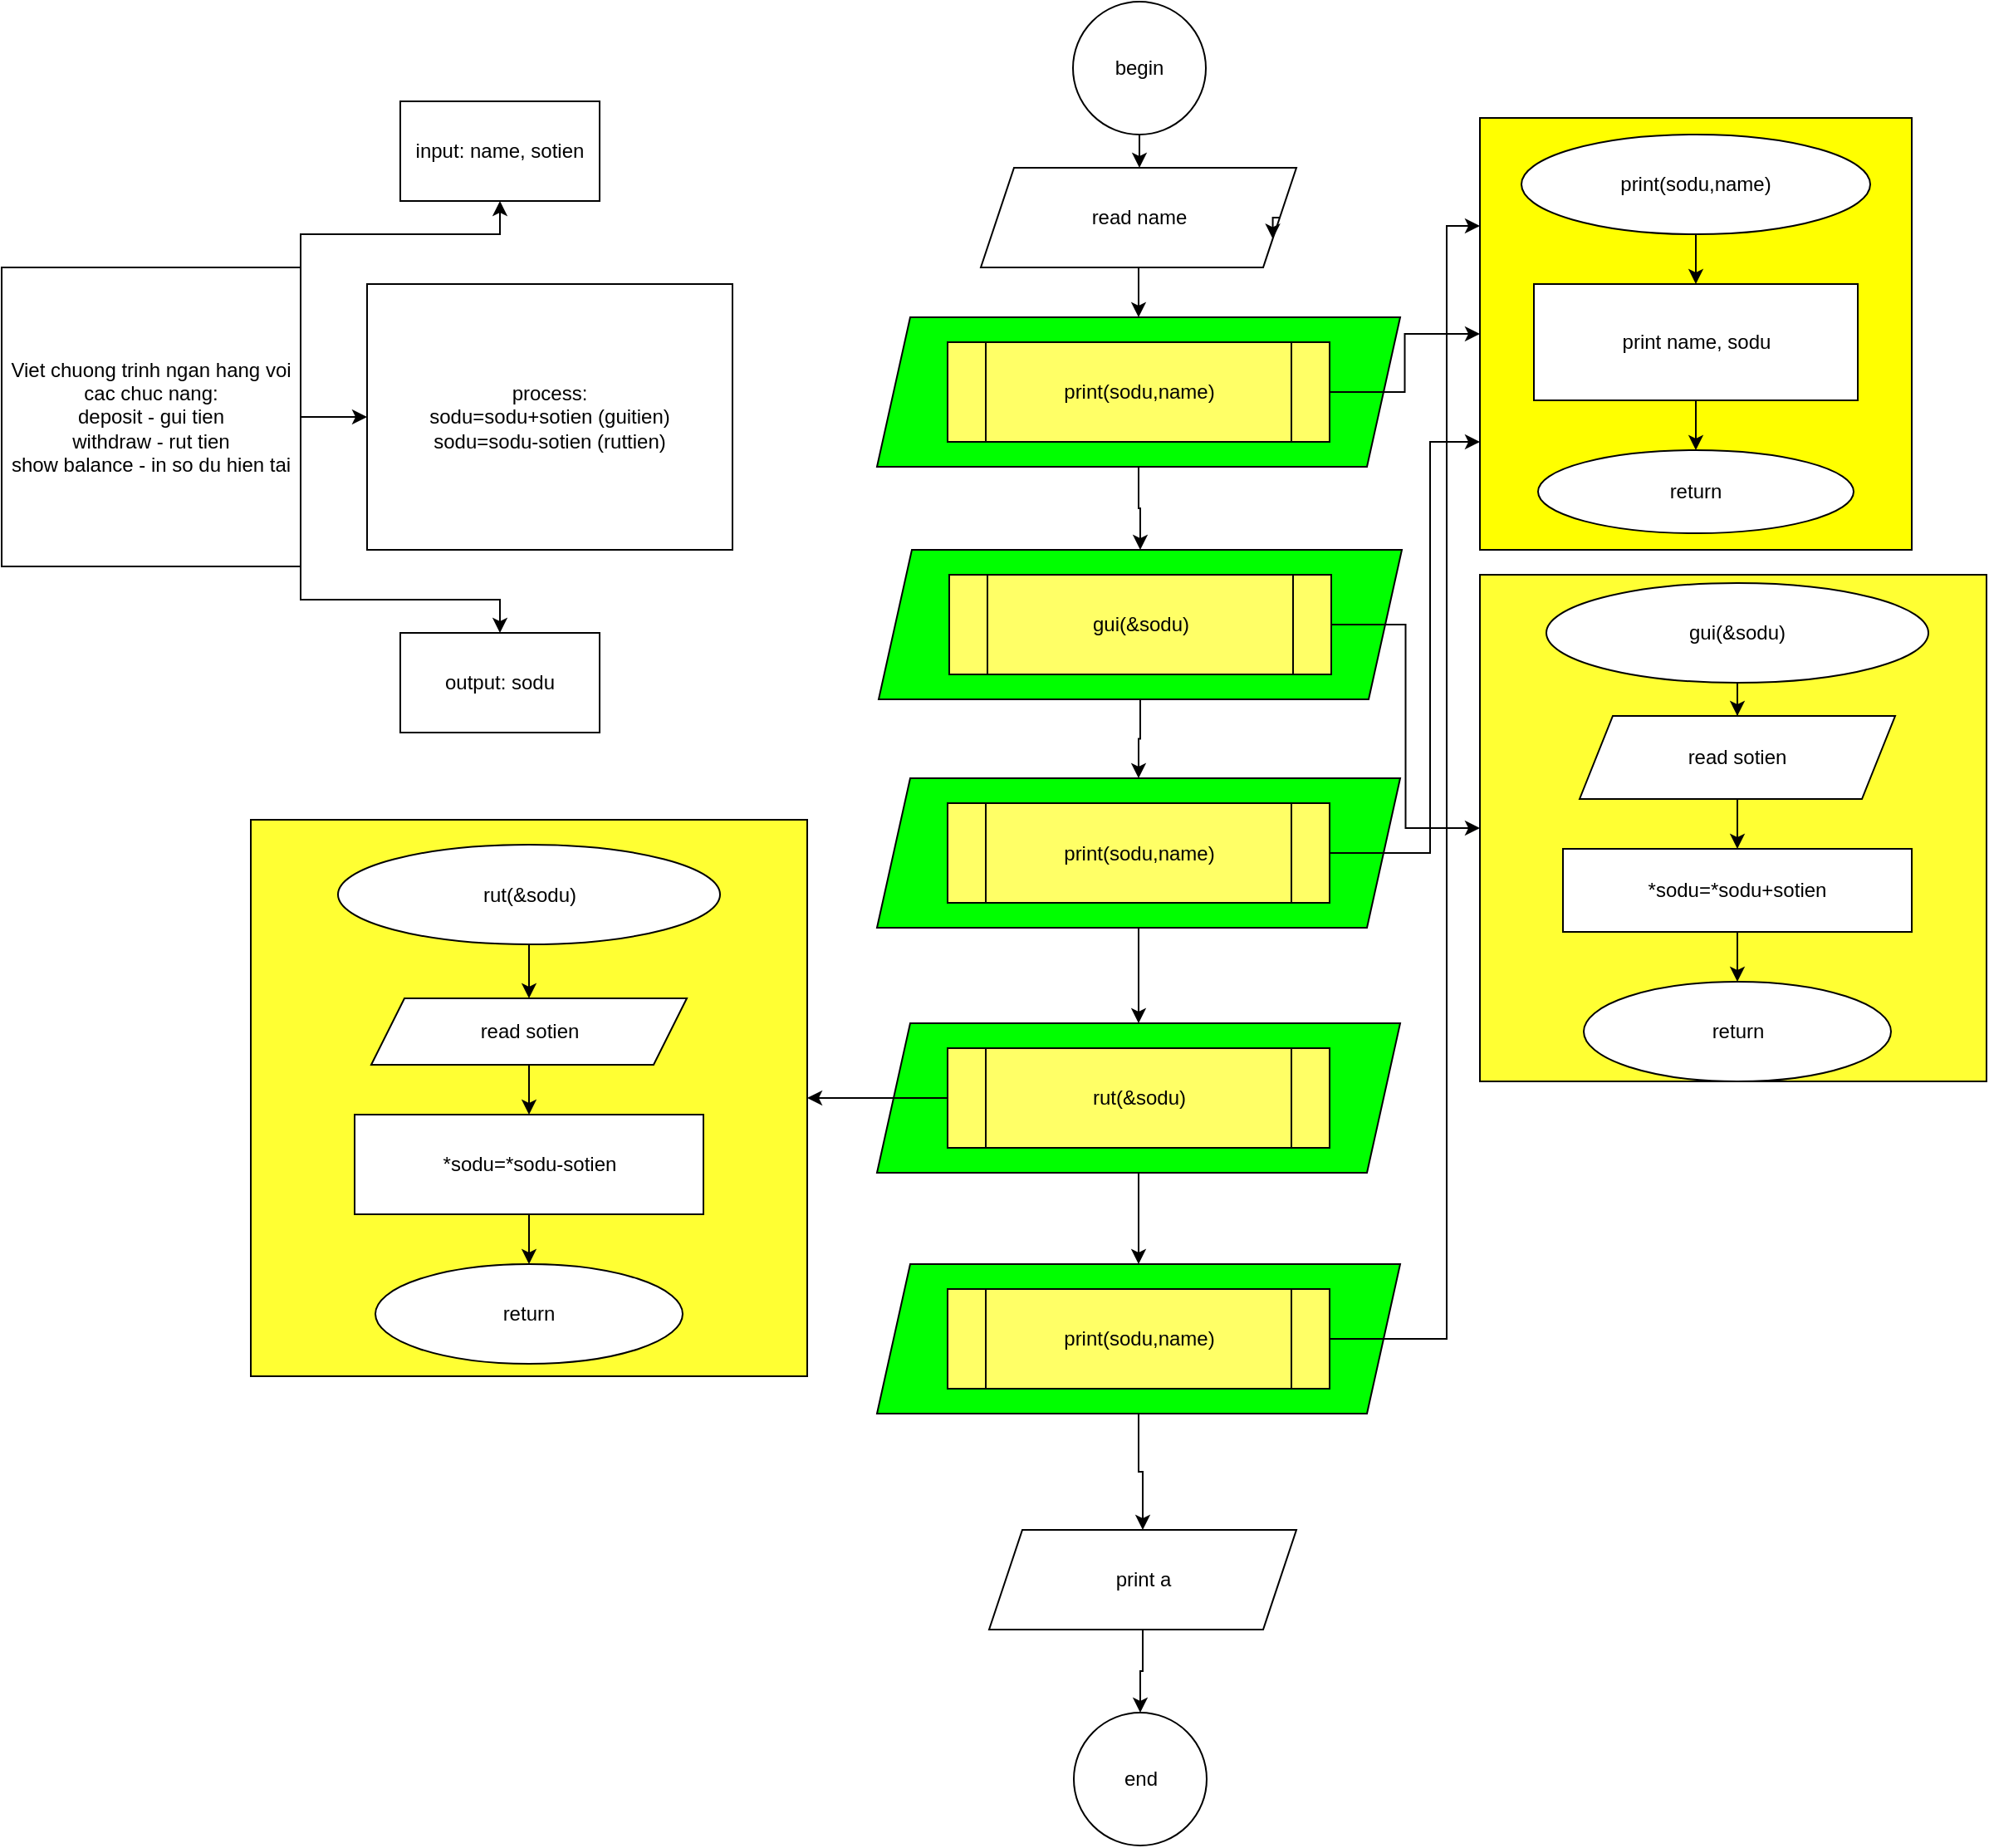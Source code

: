 <mxfile version="21.1.2" type="device">
  <diagram name="Page-1" id="Xq9pOM4AL3ZSUUl4AXzp">
    <mxGraphModel dx="3058" dy="2152" grid="1" gridSize="10" guides="1" tooltips="1" connect="1" arrows="1" fold="1" page="1" pageScale="1" pageWidth="850" pageHeight="1100" math="0" shadow="0">
      <root>
        <mxCell id="0" />
        <mxCell id="1" parent="0" />
        <mxCell id="CUTSN-miUmByQ_pqvZb4-1" style="edgeStyle=orthogonalEdgeStyle;rounded=0;orthogonalLoop=1;jettySize=auto;html=1;entryX=0.5;entryY=0;entryDx=0;entryDy=0;" edge="1" parent="1" source="CUTSN-miUmByQ_pqvZb4-2" target="CUTSN-miUmByQ_pqvZb4-34">
          <mxGeometry relative="1" as="geometry">
            <mxPoint x="425.5" y="140" as="targetPoint" />
          </mxGeometry>
        </mxCell>
        <mxCell id="CUTSN-miUmByQ_pqvZb4-2" value="begin" style="ellipse;whiteSpace=wrap;html=1;aspect=fixed;" vertex="1" parent="1">
          <mxGeometry x="385" y="-40" width="80" height="80" as="geometry" />
        </mxCell>
        <mxCell id="CUTSN-miUmByQ_pqvZb4-3" value="end" style="ellipse;whiteSpace=wrap;html=1;aspect=fixed;" vertex="1" parent="1">
          <mxGeometry x="385.5" y="990" width="80" height="80" as="geometry" />
        </mxCell>
        <mxCell id="CUTSN-miUmByQ_pqvZb4-4" style="edgeStyle=orthogonalEdgeStyle;rounded=0;orthogonalLoop=1;jettySize=auto;html=1;entryX=0.5;entryY=0;entryDx=0;entryDy=0;exitX=0.5;exitY=1;exitDx=0;exitDy=0;" edge="1" parent="1" source="CUTSN-miUmByQ_pqvZb4-36" target="CUTSN-miUmByQ_pqvZb4-15">
          <mxGeometry relative="1" as="geometry">
            <mxPoint x="426" y="370" as="targetPoint" />
            <mxPoint x="425.5" y="240" as="sourcePoint" />
          </mxGeometry>
        </mxCell>
        <mxCell id="CUTSN-miUmByQ_pqvZb4-8" value="" style="whiteSpace=wrap;html=1;aspect=fixed;fillColor=#FFFF00;" vertex="1" parent="1">
          <mxGeometry x="630" y="30" width="260" height="260" as="geometry" />
        </mxCell>
        <mxCell id="CUTSN-miUmByQ_pqvZb4-9" style="edgeStyle=orthogonalEdgeStyle;rounded=0;orthogonalLoop=1;jettySize=auto;html=1;entryX=0.5;entryY=0;entryDx=0;entryDy=0;" edge="1" parent="1" source="CUTSN-miUmByQ_pqvZb4-10" target="CUTSN-miUmByQ_pqvZb4-14">
          <mxGeometry relative="1" as="geometry" />
        </mxCell>
        <mxCell id="CUTSN-miUmByQ_pqvZb4-10" value="print(sodu,name)" style="ellipse;whiteSpace=wrap;html=1;" vertex="1" parent="1">
          <mxGeometry x="655" y="40" width="210" height="60" as="geometry" />
        </mxCell>
        <mxCell id="CUTSN-miUmByQ_pqvZb4-11" style="edgeStyle=orthogonalEdgeStyle;rounded=0;orthogonalLoop=1;jettySize=auto;html=1;exitX=0.5;exitY=1;exitDx=0;exitDy=0;" edge="1" parent="1" source="CUTSN-miUmByQ_pqvZb4-10" target="CUTSN-miUmByQ_pqvZb4-10">
          <mxGeometry relative="1" as="geometry" />
        </mxCell>
        <mxCell id="CUTSN-miUmByQ_pqvZb4-12" value="return" style="ellipse;whiteSpace=wrap;html=1;" vertex="1" parent="1">
          <mxGeometry x="665" y="230" width="190" height="50" as="geometry" />
        </mxCell>
        <mxCell id="CUTSN-miUmByQ_pqvZb4-13" style="edgeStyle=orthogonalEdgeStyle;rounded=0;orthogonalLoop=1;jettySize=auto;html=1;entryX=0.5;entryY=0;entryDx=0;entryDy=0;" edge="1" parent="1" source="CUTSN-miUmByQ_pqvZb4-14" target="CUTSN-miUmByQ_pqvZb4-12">
          <mxGeometry relative="1" as="geometry" />
        </mxCell>
        <mxCell id="CUTSN-miUmByQ_pqvZb4-14" value="print name, sodu" style="rounded=0;whiteSpace=wrap;html=1;" vertex="1" parent="1">
          <mxGeometry x="662.5" y="130" width="195" height="70" as="geometry" />
        </mxCell>
        <mxCell id="CUTSN-miUmByQ_pqvZb4-69" style="edgeStyle=orthogonalEdgeStyle;rounded=0;orthogonalLoop=1;jettySize=auto;html=1;entryX=0.5;entryY=0;entryDx=0;entryDy=0;" edge="1" parent="1" source="CUTSN-miUmByQ_pqvZb4-15" target="CUTSN-miUmByQ_pqvZb4-67">
          <mxGeometry relative="1" as="geometry" />
        </mxCell>
        <mxCell id="CUTSN-miUmByQ_pqvZb4-15" value="" style="shape=parallelogram;perimeter=parallelogramPerimeter;whiteSpace=wrap;html=1;fixedSize=1;fillColor=#00FF00;" vertex="1" parent="1">
          <mxGeometry x="268" y="290" width="315" height="90" as="geometry" />
        </mxCell>
        <mxCell id="CUTSN-miUmByQ_pqvZb4-17" style="edgeStyle=orthogonalEdgeStyle;rounded=0;orthogonalLoop=1;jettySize=auto;html=1;exitX=1;exitY=0.5;exitDx=0;exitDy=0;" edge="1" parent="1" source="CUTSN-miUmByQ_pqvZb4-18" target="CUTSN-miUmByQ_pqvZb4-21">
          <mxGeometry relative="1" as="geometry">
            <mxPoint x="670" y="415.353" as="targetPoint" />
          </mxGeometry>
        </mxCell>
        <mxCell id="CUTSN-miUmByQ_pqvZb4-18" value="gui(&amp;amp;sodu)" style="shape=process;whiteSpace=wrap;html=1;backgroundOutline=1;fillColor=#FFFF66;" vertex="1" parent="1">
          <mxGeometry x="310.5" y="305" width="230" height="60" as="geometry" />
        </mxCell>
        <mxCell id="CUTSN-miUmByQ_pqvZb4-19" style="edgeStyle=orthogonalEdgeStyle;rounded=0;orthogonalLoop=1;jettySize=auto;html=1;entryX=0.5;entryY=0;entryDx=0;entryDy=0;" edge="1" parent="1" source="CUTSN-miUmByQ_pqvZb4-20" target="CUTSN-miUmByQ_pqvZb4-3">
          <mxGeometry relative="1" as="geometry" />
        </mxCell>
        <mxCell id="CUTSN-miUmByQ_pqvZb4-20" value="print a" style="shape=parallelogram;perimeter=parallelogramPerimeter;whiteSpace=wrap;html=1;fixedSize=1;" vertex="1" parent="1">
          <mxGeometry x="334.5" y="880" width="185" height="60" as="geometry" />
        </mxCell>
        <mxCell id="CUTSN-miUmByQ_pqvZb4-21" value="" style="whiteSpace=wrap;html=1;aspect=fixed;fillColor=#FFFF33;" vertex="1" parent="1">
          <mxGeometry x="630" y="305" width="305" height="305" as="geometry" />
        </mxCell>
        <mxCell id="CUTSN-miUmByQ_pqvZb4-50" style="edgeStyle=orthogonalEdgeStyle;rounded=0;orthogonalLoop=1;jettySize=auto;html=1;entryX=0.5;entryY=0;entryDx=0;entryDy=0;" edge="1" parent="1" source="CUTSN-miUmByQ_pqvZb4-23" target="CUTSN-miUmByQ_pqvZb4-49">
          <mxGeometry relative="1" as="geometry" />
        </mxCell>
        <mxCell id="CUTSN-miUmByQ_pqvZb4-23" value="gui(&amp;amp;sodu)" style="ellipse;whiteSpace=wrap;html=1;" vertex="1" parent="1">
          <mxGeometry x="670" y="310" width="230" height="60" as="geometry" />
        </mxCell>
        <mxCell id="CUTSN-miUmByQ_pqvZb4-24" value="return" style="ellipse;whiteSpace=wrap;html=1;" vertex="1" parent="1">
          <mxGeometry x="692.5" y="550" width="185" height="60" as="geometry" />
        </mxCell>
        <mxCell id="CUTSN-miUmByQ_pqvZb4-25" style="edgeStyle=orthogonalEdgeStyle;rounded=0;orthogonalLoop=1;jettySize=auto;html=1;" edge="1" parent="1" source="CUTSN-miUmByQ_pqvZb4-26" target="CUTSN-miUmByQ_pqvZb4-24">
          <mxGeometry relative="1" as="geometry" />
        </mxCell>
        <mxCell id="CUTSN-miUmByQ_pqvZb4-26" value="*sodu=*sodu+sotien" style="rounded=0;whiteSpace=wrap;html=1;" vertex="1" parent="1">
          <mxGeometry x="680" y="470" width="210" height="50" as="geometry" />
        </mxCell>
        <mxCell id="CUTSN-miUmByQ_pqvZb4-27" style="edgeStyle=orthogonalEdgeStyle;rounded=0;orthogonalLoop=1;jettySize=auto;html=1;exitX=1;exitY=0;exitDx=0;exitDy=0;" edge="1" parent="1" source="CUTSN-miUmByQ_pqvZb4-30" target="CUTSN-miUmByQ_pqvZb4-31">
          <mxGeometry relative="1" as="geometry">
            <mxPoint x="-10" y="80" as="targetPoint" />
          </mxGeometry>
        </mxCell>
        <mxCell id="CUTSN-miUmByQ_pqvZb4-28" style="edgeStyle=orthogonalEdgeStyle;rounded=0;orthogonalLoop=1;jettySize=auto;html=1;" edge="1" parent="1" source="CUTSN-miUmByQ_pqvZb4-30" target="CUTSN-miUmByQ_pqvZb4-32">
          <mxGeometry relative="1" as="geometry">
            <mxPoint x="30" y="210" as="targetPoint" />
          </mxGeometry>
        </mxCell>
        <mxCell id="CUTSN-miUmByQ_pqvZb4-29" style="edgeStyle=orthogonalEdgeStyle;rounded=0;orthogonalLoop=1;jettySize=auto;html=1;exitX=1;exitY=1;exitDx=0;exitDy=0;" edge="1" parent="1" source="CUTSN-miUmByQ_pqvZb4-30" target="CUTSN-miUmByQ_pqvZb4-33">
          <mxGeometry relative="1" as="geometry">
            <mxPoint x="40" y="380" as="targetPoint" />
          </mxGeometry>
        </mxCell>
        <mxCell id="CUTSN-miUmByQ_pqvZb4-30" value="&lt;div&gt;Viet chuong trinh ngan hang voi cac chuc nang:&lt;/div&gt;&lt;div&gt;deposit - gui tien&lt;/div&gt;&lt;div&gt;withdraw - rut tien&lt;/div&gt;&lt;div&gt;show balance - in so du hien tai&lt;/div&gt;" style="whiteSpace=wrap;html=1;aspect=fixed;" vertex="1" parent="1">
          <mxGeometry x="-260" y="120" width="180" height="180" as="geometry" />
        </mxCell>
        <mxCell id="CUTSN-miUmByQ_pqvZb4-31" value="input: name, sotien" style="rounded=0;whiteSpace=wrap;html=1;" vertex="1" parent="1">
          <mxGeometry x="-20" y="20" width="120" height="60" as="geometry" />
        </mxCell>
        <mxCell id="CUTSN-miUmByQ_pqvZb4-32" value="process:&lt;br&gt;sodu=sodu+sotien (guitien)&lt;br&gt;sodu=sodu-sotien (ruttien)" style="rounded=0;whiteSpace=wrap;html=1;" vertex="1" parent="1">
          <mxGeometry x="-40" y="130" width="220" height="160" as="geometry" />
        </mxCell>
        <mxCell id="CUTSN-miUmByQ_pqvZb4-33" value="output: sodu" style="rounded=0;whiteSpace=wrap;html=1;" vertex="1" parent="1">
          <mxGeometry x="-20" y="340" width="120" height="60" as="geometry" />
        </mxCell>
        <mxCell id="CUTSN-miUmByQ_pqvZb4-38" style="edgeStyle=orthogonalEdgeStyle;rounded=0;orthogonalLoop=1;jettySize=auto;html=1;entryX=0.5;entryY=0;entryDx=0;entryDy=0;" edge="1" parent="1" source="CUTSN-miUmByQ_pqvZb4-34" target="CUTSN-miUmByQ_pqvZb4-36">
          <mxGeometry relative="1" as="geometry" />
        </mxCell>
        <mxCell id="CUTSN-miUmByQ_pqvZb4-34" value="read name" style="shape=parallelogram;perimeter=parallelogramPerimeter;whiteSpace=wrap;html=1;fixedSize=1;" vertex="1" parent="1">
          <mxGeometry x="329.5" y="60" width="190" height="60" as="geometry" />
        </mxCell>
        <mxCell id="CUTSN-miUmByQ_pqvZb4-35" style="edgeStyle=orthogonalEdgeStyle;rounded=0;orthogonalLoop=1;jettySize=auto;html=1;exitX=1;exitY=0.5;exitDx=0;exitDy=0;entryX=1;entryY=0.75;entryDx=0;entryDy=0;" edge="1" parent="1" source="CUTSN-miUmByQ_pqvZb4-34" target="CUTSN-miUmByQ_pqvZb4-34">
          <mxGeometry relative="1" as="geometry" />
        </mxCell>
        <mxCell id="CUTSN-miUmByQ_pqvZb4-36" value="" style="shape=parallelogram;perimeter=parallelogramPerimeter;whiteSpace=wrap;html=1;fixedSize=1;fillColor=#00FF00;" vertex="1" parent="1">
          <mxGeometry x="267" y="150" width="315" height="90" as="geometry" />
        </mxCell>
        <mxCell id="CUTSN-miUmByQ_pqvZb4-57" style="edgeStyle=orthogonalEdgeStyle;rounded=0;orthogonalLoop=1;jettySize=auto;html=1;exitX=1;exitY=0.5;exitDx=0;exitDy=0;entryX=0;entryY=0.5;entryDx=0;entryDy=0;" edge="1" parent="1" source="CUTSN-miUmByQ_pqvZb4-37" target="CUTSN-miUmByQ_pqvZb4-8">
          <mxGeometry relative="1" as="geometry" />
        </mxCell>
        <mxCell id="CUTSN-miUmByQ_pqvZb4-37" value="print(sodu,name)" style="shape=process;whiteSpace=wrap;html=1;backgroundOutline=1;fillColor=#FFFF66;" vertex="1" parent="1">
          <mxGeometry x="309.5" y="165" width="230" height="60" as="geometry" />
        </mxCell>
        <mxCell id="CUTSN-miUmByQ_pqvZb4-74" style="edgeStyle=orthogonalEdgeStyle;rounded=0;orthogonalLoop=1;jettySize=auto;html=1;" edge="1" parent="1" source="CUTSN-miUmByQ_pqvZb4-39" target="CUTSN-miUmByQ_pqvZb4-72">
          <mxGeometry relative="1" as="geometry" />
        </mxCell>
        <mxCell id="CUTSN-miUmByQ_pqvZb4-39" value="" style="shape=parallelogram;perimeter=parallelogramPerimeter;whiteSpace=wrap;html=1;fixedSize=1;fillColor=#00FF00;" vertex="1" parent="1">
          <mxGeometry x="267" y="575" width="315" height="90" as="geometry" />
        </mxCell>
        <mxCell id="CUTSN-miUmByQ_pqvZb4-56" style="edgeStyle=orthogonalEdgeStyle;rounded=0;orthogonalLoop=1;jettySize=auto;html=1;exitX=0;exitY=0.5;exitDx=0;exitDy=0;entryX=1;entryY=0.5;entryDx=0;entryDy=0;" edge="1" parent="1" source="CUTSN-miUmByQ_pqvZb4-40" target="CUTSN-miUmByQ_pqvZb4-43">
          <mxGeometry relative="1" as="geometry" />
        </mxCell>
        <mxCell id="CUTSN-miUmByQ_pqvZb4-40" value="rut(&amp;amp;sodu)" style="shape=process;whiteSpace=wrap;html=1;backgroundOutline=1;fillColor=#FFFF66;" vertex="1" parent="1">
          <mxGeometry x="309.5" y="590" width="230" height="60" as="geometry" />
        </mxCell>
        <mxCell id="CUTSN-miUmByQ_pqvZb4-43" value="" style="whiteSpace=wrap;html=1;aspect=fixed;fillColor=#FFFF33;" vertex="1" parent="1">
          <mxGeometry x="-110" y="452.5" width="335" height="335" as="geometry" />
        </mxCell>
        <mxCell id="CUTSN-miUmByQ_pqvZb4-54" style="edgeStyle=orthogonalEdgeStyle;rounded=0;orthogonalLoop=1;jettySize=auto;html=1;" edge="1" parent="1" source="CUTSN-miUmByQ_pqvZb4-44" target="CUTSN-miUmByQ_pqvZb4-53">
          <mxGeometry relative="1" as="geometry" />
        </mxCell>
        <mxCell id="CUTSN-miUmByQ_pqvZb4-44" value="rut(&amp;amp;sodu)" style="ellipse;whiteSpace=wrap;html=1;" vertex="1" parent="1">
          <mxGeometry x="-57.5" y="467.5" width="230" height="60" as="geometry" />
        </mxCell>
        <mxCell id="CUTSN-miUmByQ_pqvZb4-45" value="return" style="ellipse;whiteSpace=wrap;html=1;" vertex="1" parent="1">
          <mxGeometry x="-35" y="720" width="185" height="60" as="geometry" />
        </mxCell>
        <mxCell id="CUTSN-miUmByQ_pqvZb4-48" style="edgeStyle=orthogonalEdgeStyle;rounded=0;orthogonalLoop=1;jettySize=auto;html=1;entryX=0.5;entryY=0;entryDx=0;entryDy=0;" edge="1" parent="1" source="CUTSN-miUmByQ_pqvZb4-46" target="CUTSN-miUmByQ_pqvZb4-45">
          <mxGeometry relative="1" as="geometry" />
        </mxCell>
        <mxCell id="CUTSN-miUmByQ_pqvZb4-46" value="*sodu=*sodu-sotien" style="rounded=0;whiteSpace=wrap;html=1;" vertex="1" parent="1">
          <mxGeometry x="-47.5" y="630" width="210" height="60" as="geometry" />
        </mxCell>
        <mxCell id="CUTSN-miUmByQ_pqvZb4-52" style="edgeStyle=orthogonalEdgeStyle;rounded=0;orthogonalLoop=1;jettySize=auto;html=1;entryX=0.5;entryY=0;entryDx=0;entryDy=0;" edge="1" parent="1" source="CUTSN-miUmByQ_pqvZb4-49" target="CUTSN-miUmByQ_pqvZb4-26">
          <mxGeometry relative="1" as="geometry" />
        </mxCell>
        <mxCell id="CUTSN-miUmByQ_pqvZb4-49" value="read sotien" style="shape=parallelogram;perimeter=parallelogramPerimeter;whiteSpace=wrap;html=1;fixedSize=1;" vertex="1" parent="1">
          <mxGeometry x="690" y="390" width="190" height="50" as="geometry" />
        </mxCell>
        <mxCell id="CUTSN-miUmByQ_pqvZb4-55" style="edgeStyle=orthogonalEdgeStyle;rounded=0;orthogonalLoop=1;jettySize=auto;html=1;entryX=0.5;entryY=0;entryDx=0;entryDy=0;" edge="1" parent="1" source="CUTSN-miUmByQ_pqvZb4-53" target="CUTSN-miUmByQ_pqvZb4-46">
          <mxGeometry relative="1" as="geometry" />
        </mxCell>
        <mxCell id="CUTSN-miUmByQ_pqvZb4-53" value="read sotien" style="shape=parallelogram;perimeter=parallelogramPerimeter;whiteSpace=wrap;html=1;fixedSize=1;" vertex="1" parent="1">
          <mxGeometry x="-37.5" y="560" width="190" height="40" as="geometry" />
        </mxCell>
        <mxCell id="CUTSN-miUmByQ_pqvZb4-71" style="edgeStyle=orthogonalEdgeStyle;rounded=0;orthogonalLoop=1;jettySize=auto;html=1;entryX=0.5;entryY=0;entryDx=0;entryDy=0;" edge="1" parent="1" source="CUTSN-miUmByQ_pqvZb4-67" target="CUTSN-miUmByQ_pqvZb4-39">
          <mxGeometry relative="1" as="geometry">
            <mxPoint x="424.5" y="560" as="targetPoint" />
          </mxGeometry>
        </mxCell>
        <mxCell id="CUTSN-miUmByQ_pqvZb4-67" value="" style="shape=parallelogram;perimeter=parallelogramPerimeter;whiteSpace=wrap;html=1;fixedSize=1;fillColor=#00FF00;" vertex="1" parent="1">
          <mxGeometry x="267" y="427.5" width="315" height="90" as="geometry" />
        </mxCell>
        <mxCell id="CUTSN-miUmByQ_pqvZb4-70" style="edgeStyle=orthogonalEdgeStyle;rounded=0;orthogonalLoop=1;jettySize=auto;html=1;exitX=1;exitY=0.5;exitDx=0;exitDy=0;entryX=0;entryY=0.75;entryDx=0;entryDy=0;" edge="1" parent="1" source="CUTSN-miUmByQ_pqvZb4-68" target="CUTSN-miUmByQ_pqvZb4-8">
          <mxGeometry relative="1" as="geometry">
            <mxPoint x="600" y="251" as="targetPoint" />
            <Array as="points">
              <mxPoint x="600" y="473" />
              <mxPoint x="600" y="225" />
            </Array>
          </mxGeometry>
        </mxCell>
        <mxCell id="CUTSN-miUmByQ_pqvZb4-68" value="print(sodu,name)" style="shape=process;whiteSpace=wrap;html=1;backgroundOutline=1;fillColor=#FFFF66;" vertex="1" parent="1">
          <mxGeometry x="309.5" y="442.5" width="230" height="60" as="geometry" />
        </mxCell>
        <mxCell id="CUTSN-miUmByQ_pqvZb4-76" style="edgeStyle=orthogonalEdgeStyle;rounded=0;orthogonalLoop=1;jettySize=auto;html=1;entryX=0.5;entryY=0;entryDx=0;entryDy=0;" edge="1" parent="1" source="CUTSN-miUmByQ_pqvZb4-72" target="CUTSN-miUmByQ_pqvZb4-20">
          <mxGeometry relative="1" as="geometry" />
        </mxCell>
        <mxCell id="CUTSN-miUmByQ_pqvZb4-72" value="" style="shape=parallelogram;perimeter=parallelogramPerimeter;whiteSpace=wrap;html=1;fixedSize=1;fillColor=#00FF00;" vertex="1" parent="1">
          <mxGeometry x="267" y="720" width="315" height="90" as="geometry" />
        </mxCell>
        <mxCell id="CUTSN-miUmByQ_pqvZb4-77" style="edgeStyle=orthogonalEdgeStyle;rounded=0;orthogonalLoop=1;jettySize=auto;html=1;exitX=1;exitY=0.5;exitDx=0;exitDy=0;entryX=0;entryY=0.25;entryDx=0;entryDy=0;" edge="1" parent="1" source="CUTSN-miUmByQ_pqvZb4-73" target="CUTSN-miUmByQ_pqvZb4-8">
          <mxGeometry relative="1" as="geometry">
            <mxPoint x="610" y="80" as="targetPoint" />
            <Array as="points">
              <mxPoint x="610" y="765" />
              <mxPoint x="610" y="95" />
            </Array>
          </mxGeometry>
        </mxCell>
        <mxCell id="CUTSN-miUmByQ_pqvZb4-73" value="print(sodu,name)" style="shape=process;whiteSpace=wrap;html=1;backgroundOutline=1;fillColor=#FFFF66;" vertex="1" parent="1">
          <mxGeometry x="309.5" y="735" width="230" height="60" as="geometry" />
        </mxCell>
      </root>
    </mxGraphModel>
  </diagram>
</mxfile>
